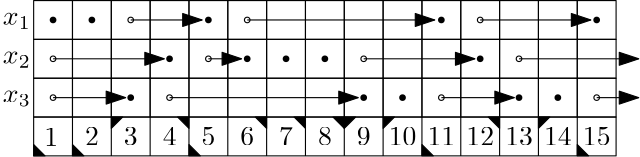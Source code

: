 <?xml version="1.0"?>
<!DOCTYPE ipe SYSTEM "ipe.dtd">
<ipe version="70005" creator="Ipe 7.1.1">
<info created="D:20140206094158" modified="D:20140206094158"/>
<ipestyle name="ipe6">
<symbol name="mark/circle(sx)" transformations="translations">
<path fill="sym-stroke">
0.6 0 0 0.6 0 0 e
0.4 0 0 0.4 0 0 e
</path>
</symbol>
<symbol name="mark/disk(sx)" transformations="translations">
<path fill="sym-stroke">
0.6 0 0 0.6 0 0 e
</path>
</symbol>
<symbol name="mark/fdisk(sfx)" transformations="translations">
<group>
<path fill="sym-fill">
0.5 0 0 0.5 0 0 e
</path>
<path fill="sym-stroke" fillrule="eofill">
0.6 0 0 0.6 0 0 e
0.4 0 0 0.4 0 0 e
</path>
</group>
</symbol>
<symbol name="mark/box(sx)" transformations="translations">
<path fill="sym-stroke" fillrule="eofill">
-0.6 -0.6 m
0.6 -0.6 l
0.6 0.6 l
-0.6 0.6 l
h
-0.4 -0.4 m
0.4 -0.4 l
0.4 0.4 l
-0.4 0.4 l
h
</path>
</symbol>
<symbol name="mark/square(sx)" transformations="translations">
<path fill="sym-stroke">
-0.6 -0.6 m
0.6 -0.6 l
0.6 0.6 l
-0.6 0.6 l
h
</path>
</symbol>
<symbol name="mark/fsquare(sfx)" transformations="translations">
<group>
<path fill="sym-fill">
-0.5 -0.5 m
0.5 -0.5 l
0.5 0.5 l
-0.5 0.5 l
h
</path>
<path fill="sym-stroke" fillrule="eofill">
-0.6 -0.6 m
0.6 -0.6 l
0.6 0.6 l
-0.6 0.6 l
0 -0.4 m
0.4 -0.4 l
0.4 0.4 l
-0.4 0.4 l
h
</path>
</group>
</symbol>
<symbol name="mark/cross(sx)" transformations="translations">
<group>
<path fill="sym-stroke">
-0.43 -0.57 m
0.57 0.43 l
0.43 0.57 l
-0.57 -0.43 l
h
</path>
<path fill="sym-stroke">
-0.43 0.57 m
0.57 -0.43 l
0.43 -0.57 l
-0.57 0.43 l
h
</path>
</group>
</symbol>
<pen name="heavier" value="0.8"/>
<pen name="fat" value="1.2"/>
<pen name="ultrafat" value="2"/>
<symbolsize name="large" value="5"/>
<symbolsize name="small" value="2"/>
<symbolsize name="tiny" value="1.1"/>
<arrowsize name="large" value="10"/>
<arrowsize name="small" value="5"/>
<arrowsize name="tiny" value="3"/>
<color name="red" value="1 0 0"/>
<color name="green" value="0 1 0"/>
<color name="blue" value="0 0 1"/>
<color name="yellow" value="1 1 0"/>
<color name="gray1" value="0.125"/>
<color name="gray2" value="0.25"/>
<color name="gray3" value="0.375"/>
<color name="gray4" value="0.5"/>
<color name="gray5" value="0.625"/>
<color name="gray6" value="0.75"/>
<color name="gray7" value="0.875"/>
<dashstyle name="dashed" value="[4] 0"/>
<dashstyle name="dotted" value="[1 3] 0"/>
<dashstyle name="dash dotted" value="[4 2 1 2] 0"/>
<dashstyle name="dash dot dotted" value="[4 2 1 2 1 2] 0"/>
<textsize name="large" value="\large"/>
<textsize name="Large" value="\Large"/>
<textsize name="LARGE" value="\LARGE"/>
<textsize name="huge" value="\huge"/>
<textsize name="Huge" value="\Huge"/>
<textsize name="small" value="\small"/>
<textsize name="footnote" value="\footnotesize"/>
<textsize name="tiny" value="\tiny"/>
<textstyle name="center" begin="\begin{center}" end="\end{center}"/>
<textstyle name="itemize" begin="\begin{itemize}" end="\end{itemize}"/>
<textstyle name="item" begin="\begin{itemize}\item{}" end="\end{itemize}"/>
</ipestyle>
<page>
<layer name="alpha"/>
<view layers="alpha" active="alpha"/>
<text layer="alpha" matrix="1 0 0 1 272.949 107.325" transformations="translations" pos="-191.797 -7.6389" stroke="black" type="label" valign="bottom" size="10">3</text>
<text matrix="1 0 0 1 272.949 107.325" transformations="translations" pos="-107.925 -7.6389" stroke="black" type="label" valign="bottom" size="10">9</text>
<text matrix="1 0 0 1 272.949 107.325" transformations="translations" pos="-96.4417 -7.6389" stroke="black" type="label" valign="bottom" size="10">10</text>
<text matrix="1 0 0 1 272.949 107.325" transformations="translations" pos="-54.506 -7.6389" stroke="black" type="label" valign="bottom" size="10">13</text>
<text matrix="1 0 0 1 272.949 107.325" transformations="translations" pos="-40.5274 -7.6389" stroke="black" type="label" valign="bottom" size="10">14</text>
<text matrix="1 0 0 1 272.949 107.325" transformations="translations" pos="-220.476 -7.87327" stroke="black" type="label" valign="bottom" size="10">1</text>
<text matrix="1 0 0 1 272.949 107.325" transformations="translations" pos="-205.775 -7.6389" stroke="black" type="label" valign="bottom" size="10">2</text>
<text matrix="1 0 0 1 272.949 107.325" transformations="translations" pos="-163.84 -7.6389" stroke="black" type="label" valign="bottom" size="10">5</text>
<text matrix="1 0 0 1 272.949 107.325" transformations="translations" pos="-82.4631 -7.6389" stroke="black" type="label" valign="bottom" size="10">11</text>
<text matrix="1 0 0 1 272.949 107.325" transformations="translations" pos="-26.5488 -7.6389" stroke="black" type="label" valign="bottom" size="10">15</text>
<text matrix="1 0 0 1 272.949 107.325" transformations="translations" pos="-177.818 -7.6389" stroke="black" type="label" valign="bottom" size="10">4</text>
<text matrix="1 0 0 1 272.949 107.325" transformations="translations" pos="-149.861 -7.6389" stroke="black" type="label" valign="bottom" size="10">6</text>
<text matrix="1 0 0 1 272.949 107.325" transformations="translations" pos="-135.882 -7.6389" stroke="black" type="label" valign="bottom" size="10">7</text>
<text matrix="1 0 0 1 272.949 107.325" transformations="translations" pos="-121.904 -7.6389" stroke="black" type="label" valign="bottom" size="10">8</text>
<text matrix="1 0 0 1 272.949 107.325" transformations="translations" pos="-68.4846 -7.6389" stroke="black" type="label" valign="bottom" size="10">12</text>
<path matrix="1 0 0 1 272.949 107.325" stroke="black" pen="0.4">
-210.275 2.56039 m
-224.253 2.56039 l
-224.253 -11.4182 l
-210.275 -11.4182 l
h
-196.296 2.56039 m
-210.275 2.56039 l
-210.275 -11.4182 l
-196.296 -11.4182 l
h
-182.317 2.56039 m
-196.296 2.56039 l
-196.296 -11.4182 l
-182.317 -11.4182 l
h
-168.339 2.56039 m
-182.317 2.56039 l
-182.317 -11.4182 l
-168.339 -11.4182 l
h
-154.36 2.56039 m
-168.339 2.56039 l
-168.339 -11.4182 l
-154.36 -11.4182 l
h
-140.382 2.56039 m
-154.36 2.56039 l
-154.36 -11.4182 l
-140.382 -11.4182 l
h
-126.403 2.56039 m
-140.382 2.56039 l
-140.382 -11.4182 l
-126.403 -11.4182 l
h
-112.425 2.56039 m
-126.403 2.56039 l
-126.403 -11.4182 l
-112.425 -11.4182 l
h
-98.446 2.56039 m
-112.425 2.56039 l
-112.425 -11.4182 l
-98.446 -11.4182 l
h
-84.4674 2.56039 m
-98.446 2.56039 l
-98.446 -11.4182 l
-84.4674 -11.4182 l
h
-70.4888 2.56039 m
-84.4674 2.56039 l
-84.4674 -11.4182 l
-70.4888 -11.4182 l
h
-56.5103 2.56039 m
-70.4888 2.56039 l
-70.4888 -11.4182 l
-56.5103 -11.4182 l
h
-42.5317 2.56039 m
-56.5103 2.56039 l
-56.5103 -11.4182 l
-42.5317 -11.4182 l
h
-28.5531 2.56039 m
-42.5317 2.56039 l
-42.5317 -11.4182 l
-28.5531 -11.4182 l
h
-14.5745 2.56039 m
-28.5531 2.56039 l
-28.5531 -11.4182 l
-14.5745 -11.4182 l
h
</path>
<path matrix="1 0 0 1 272.949 107.325" stroke="black" pen="0.4">
-210.275 16.539 m
-224.253 16.539 l
-224.253 2.56039 l
-210.275 2.56039 l
h
</path>
<path matrix="1 0 0 1 272.949 107.325" stroke="black" pen="0.4">
-196.296 16.539 m
-210.275 16.539 l
-210.275 2.56039 l
-196.296 2.56039 l
h
</path>
<path matrix="1 0 0 1 272.949 107.325" stroke="black" pen="0.4">
-182.317 16.539 m
-196.296 16.539 l
-196.296 2.56039 l
-182.317 2.56039 l
h
</path>
<path matrix="1 0 0 1 272.949 107.325" stroke="black" pen="0.4">
-168.339 16.539 m
-182.317 16.539 l
-182.317 2.56039 l
-168.339 2.56039 l
h
</path>
<path matrix="1 0 0 1 272.949 107.325" stroke="black" pen="0.4">
-154.36 16.539 m
-168.339 16.539 l
-168.339 2.56039 l
-154.36 2.56039 l
h
</path>
<path matrix="1 0 0 1 272.949 107.325" stroke="black" pen="0.4">
-140.382 16.539 m
-154.36 16.539 l
-154.36 2.56039 l
-140.382 2.56039 l
h
</path>
<path matrix="1 0 0 1 272.949 107.325" stroke="black" pen="0.4">
-126.403 16.539 m
-140.382 16.539 l
-140.382 2.56039 l
-126.403 2.56039 l
h
</path>
<path matrix="1 0 0 1 272.949 107.325" stroke="black" pen="0.4">
-112.425 16.539 m
-126.403 16.539 l
-126.403 2.56039 l
-112.425 2.56039 l
h
</path>
<path matrix="1 0 0 1 272.949 107.325" stroke="black" pen="0.4">
-98.446 16.539 m
-112.425 16.539 l
-112.425 2.56039 l
-98.446 2.56039 l
h
</path>
<path matrix="1 0 0 1 272.949 107.325" stroke="black" pen="0.4">
-84.4674 16.539 m
-98.446 16.539 l
-98.446 2.56039 l
-84.4674 2.56039 l
h
</path>
<path matrix="1 0 0 1 272.949 107.325" stroke="black" pen="0.4">
-70.4888 16.539 m
-84.4674 16.539 l
-84.4674 2.56039 l
-70.4888 2.56039 l
h
</path>
<path matrix="1 0 0 1 272.949 107.325" stroke="black" pen="0.4">
-56.5103 16.539 m
-70.4888 16.539 l
-70.4888 2.56039 l
-56.5103 2.56039 l
h
</path>
<path matrix="1 0 0 1 272.949 107.325" stroke="black" pen="0.4">
-42.5317 16.539 m
-56.5103 16.539 l
-56.5103 2.56039 l
-42.5317 2.56039 l
h
</path>
<path matrix="1 0 0 1 272.949 107.325" stroke="black" pen="0.4">
-28.5531 16.539 m
-42.5317 16.539 l
-42.5317 2.56039 l
-28.5531 2.56039 l
h
</path>
<path matrix="1 0 0 1 272.949 107.325" stroke="black" pen="0.4">
-14.5745 16.539 m
-28.5531 16.539 l
-28.5531 2.56039 l
-14.5745 2.56039 l
h
</path>
<use matrix="1 0 0 1 272.949 107.325" name="mark/disk(sx)" pos="-189.306 9.54969" size="2" stroke="black"/>
<use matrix="1 0 0 1 272.949 107.325" name="mark/disk(sx)" pos="-105.435 9.54969" size="2" stroke="black"/>
<use matrix="1 0 0 1 272.949 107.325" name="mark/disk(sx)" pos="-91.4567 9.54969" size="2" stroke="black"/>
<use matrix="1 0 0 1 272.949 107.325" name="mark/disk(sx)" pos="-49.521 9.54969" size="2" stroke="black"/>
<use matrix="1 0 0 1 272.949 107.325" name="mark/disk(sx)" pos="-35.5424 9.54969" size="2" stroke="black"/>
<use matrix="1 0 0 1 272.949 107.325" name="mark/circle(sx)" pos="-217.264 9.54969" size="2" stroke="black"/>
<use matrix="1 0 0 1 272.949 107.325" name="mark/circle(sx)" pos="-175.328 9.54969" size="2" stroke="black"/>
<use matrix="1 0 0 1 272.949 107.325" name="mark/circle(sx)" pos="-77.4781 9.54969" size="2" stroke="black"/>
<use matrix="1 0 0 1 272.949 107.325" name="mark/circle(sx)" pos="-21.5638 9.54969" size="2" stroke="black"/>
<path matrix="1 0 0 1 272.949 107.325" stroke="black" pen="0.4">
-210.275 30.5176 m
-224.253 30.5176 l
-224.253 16.539 l
-210.275 16.539 l
h
</path>
<path matrix="1 0 0 1 272.949 107.325" stroke="black" pen="0.4">
-196.296 30.5176 m
-210.275 30.5176 l
-210.275 16.539 l
-196.296 16.539 l
h
</path>
<path matrix="1 0 0 1 272.949 107.325" stroke="black" pen="0.4">
-182.317 30.5176 m
-196.296 30.5176 l
-196.296 16.539 l
-182.317 16.539 l
h
</path>
<path matrix="1 0 0 1 272.949 107.325" stroke="black" pen="0.4">
-168.339 30.5176 m
-182.317 30.5176 l
-182.317 16.539 l
-168.339 16.539 l
h
</path>
<path matrix="1 0 0 1 272.949 107.325" stroke="black" pen="0.4">
-154.36 30.5176 m
-168.339 30.5176 l
-168.339 16.539 l
-154.36 16.539 l
h
</path>
<path matrix="1 0 0 1 272.949 107.325" stroke="black" pen="0.4">
-140.382 30.5176 m
-154.36 30.5176 l
-154.36 16.539 l
-140.382 16.539 l
h
</path>
<path matrix="1 0 0 1 272.949 107.325" stroke="black" pen="0.4">
-126.403 30.5176 m
-140.382 30.5176 l
-140.382 16.539 l
-126.403 16.539 l
h
</path>
<path matrix="1 0 0 1 272.949 107.325" stroke="black" pen="0.4">
-112.425 30.5176 m
-126.403 30.5176 l
-126.403 16.539 l
-112.425 16.539 l
h
</path>
<path matrix="1 0 0 1 272.949 107.325" stroke="black" pen="0.4">
-98.446 30.5176 m
-112.425 30.5176 l
-112.425 16.539 l
-98.446 16.539 l
h
</path>
<path matrix="1 0 0 1 272.949 107.325" stroke="black" pen="0.4">
-84.4674 30.5176 m
-98.446 30.5176 l
-98.446 16.539 l
-84.4674 16.539 l
h
</path>
<path matrix="1 0 0 1 272.949 107.325" stroke="black" pen="0.4">
-70.4888 30.5176 m
-84.4674 30.5176 l
-84.4674 16.539 l
-70.4888 16.539 l
h
</path>
<path matrix="1 0 0 1 272.949 107.325" stroke="black" pen="0.4">
-56.5103 30.5176 m
-70.4888 30.5176 l
-70.4888 16.539 l
-56.5103 16.539 l
h
</path>
<path matrix="1 0 0 1 272.949 107.325" stroke="black" pen="0.4">
-42.5317 30.5176 m
-56.5103 30.5176 l
-56.5103 16.539 l
-42.5317 16.539 l
h
</path>
<path matrix="1 0 0 1 272.949 107.325" stroke="black" pen="0.4">
-28.5531 30.5176 m
-42.5317 30.5176 l
-42.5317 16.539 l
-28.5531 16.539 l
h
</path>
<path matrix="1 0 0 1 272.949 107.325" stroke="black" pen="0.4">
-14.5745 30.5176 m
-28.5531 30.5176 l
-28.5531 16.539 l
-14.5745 16.539 l
h
</path>
<use matrix="1 0 0 1 272.949 107.325" name="mark/disk(sx)" pos="-175.328 23.5283" size="2" stroke="black"/>
<use matrix="1 0 0 1 272.949 107.325" name="mark/disk(sx)" pos="-147.371 23.5283" size="2" stroke="black"/>
<use matrix="1 0 0 1 272.949 107.325" name="mark/disk(sx)" pos="-133.393 23.5283" size="2" stroke="black"/>
<use matrix="1 0 0 1 272.949 107.325" name="mark/disk(sx)" pos="-119.414 23.5283" size="2" stroke="black"/>
<use matrix="1 0 0 1 272.949 107.325" name="mark/disk(sx)" pos="-63.4996 23.5283" size="2" stroke="black"/>
<use matrix="1 0 0 1 272.949 107.325" name="mark/circle(sx)" pos="-217.264 23.5283" size="2" stroke="black"/>
<use matrix="1 0 0 1 272.949 107.325" name="mark/circle(sx)" pos="-161.35 23.5283" size="2" stroke="black"/>
<use matrix="1 0 0 1 272.949 107.325" name="mark/circle(sx)" pos="-105.436 23.5283" size="2" stroke="black"/>
<use matrix="1 0 0 1 272.949 107.325" name="mark/circle(sx)" pos="-49.521 23.5283" size="2" stroke="black"/>
<path matrix="1 0 0 1 272.949 107.325" stroke="black" pen="0.4">
-210.275 44.4962 m
-224.253 44.4962 l
-224.253 30.5176 l
-210.275 30.5176 l
h
</path>
<path matrix="1 0 0 1 272.949 107.325" stroke="black" pen="0.4">
-196.296 44.4962 m
-210.275 44.4962 l
-210.275 30.5176 l
-196.296 30.5176 l
h
</path>
<path matrix="1 0 0 1 272.949 107.325" stroke="black" pen="0.4">
-182.317 44.4962 m
-196.296 44.4962 l
-196.296 30.5176 l
-182.317 30.5176 l
h
</path>
<path matrix="1 0 0 1 272.949 107.325" stroke="black" pen="0.4">
-168.339 44.4962 m
-182.317 44.4962 l
-182.317 30.5176 l
-168.339 30.5176 l
h
</path>
<path matrix="1 0 0 1 272.949 107.325" stroke="black" pen="0.4">
-154.36 44.4962 m
-168.339 44.4962 l
-168.339 30.5176 l
-154.36 30.5176 l
h
</path>
<path matrix="1 0 0 1 272.949 107.325" stroke="black" pen="0.4">
-140.382 44.4962 m
-154.36 44.4962 l
-154.36 30.5176 l
-140.382 30.5176 l
h
</path>
<path matrix="1 0 0 1 272.949 107.325" stroke="black" pen="0.4">
-126.403 44.4962 m
-140.382 44.4962 l
-140.382 30.5176 l
-126.403 30.5176 l
h
</path>
<path matrix="1 0 0 1 272.949 107.325" stroke="black" pen="0.4">
-112.425 44.4962 m
-126.403 44.4962 l
-126.403 30.5176 l
-112.425 30.5176 l
h
</path>
<path matrix="1 0 0 1 272.949 107.325" stroke="black" pen="0.4">
-98.446 44.4962 m
-112.425 44.4962 l
-112.425 30.5176 l
-98.446 30.5176 l
h
</path>
<path matrix="1 0 0 1 272.949 107.325" stroke="black" pen="0.4">
-84.4674 44.4962 m
-98.446 44.4962 l
-98.446 30.5176 l
-84.4674 30.5176 l
h
</path>
<path matrix="1 0 0 1 272.949 107.325" stroke="black" pen="0.4">
-70.4888 44.4962 m
-84.4674 44.4962 l
-84.4674 30.5176 l
-70.4888 30.5176 l
h
</path>
<path matrix="1 0 0 1 272.949 107.325" stroke="black" pen="0.4">
-56.5103 44.4962 m
-70.4888 44.4962 l
-70.4888 30.5176 l
-56.5103 30.5176 l
h
</path>
<path matrix="1 0 0 1 272.949 107.325" stroke="black" pen="0.4">
-42.5317 44.4962 m
-56.5103 44.4962 l
-56.5103 30.5176 l
-42.5317 30.5176 l
h
</path>
<path matrix="1 0 0 1 272.949 107.325" stroke="black" pen="0.4">
-28.5531 44.4962 m
-42.5317 44.4962 l
-42.5317 30.5176 l
-28.5531 30.5176 l
h
</path>
<path matrix="1 0 0 1 272.949 107.325" stroke="black" pen="0.4">
-14.5745 44.4962 m
-28.5531 44.4962 l
-28.5531 30.5176 l
-14.5745 30.5176 l
h
</path>
<use matrix="1 0 0 1 272.949 107.325" name="mark/disk(sx)" pos="-217.264 37.5069" size="2" stroke="black"/>
<use matrix="1 0 0 1 272.949 107.325" name="mark/disk(sx)" pos="-203.286 37.5069" size="2" stroke="black"/>
<use matrix="1 0 0 1 272.949 107.325" name="mark/disk(sx)" pos="-161.35 37.5069" size="2" stroke="black"/>
<use matrix="1 0 0 1 272.949 107.325" name="mark/disk(sx)" pos="-77.4781 37.5069" size="2" stroke="black"/>
<use matrix="1 0 0 1 272.949 107.325" name="mark/disk(sx)" pos="-21.5638 37.5069" size="2" stroke="black"/>
<use matrix="1 0 0 1 272.949 107.325" name="mark/circle(sx)" pos="-189.306 37.5069" size="2" stroke="black"/>
<path matrix="1 0 0 1 272.949 107.325" stroke="black" pen="0.4" arrow="normal/7">
-217.264 9.54969 m
-191.137 9.54969 l
</path>
<path matrix="1 0 0 1 272.949 107.325" stroke="black" pen="0.4" arrow="normal/7">
-175.328 9.54969 m
-107.406 9.54969 l
</path>
<path matrix="1 0 0 1 272.949 107.325" stroke="black" pen="0.4" arrow="normal/7">
-77.4781 9.54969 m
-51.214 9.54969 l
</path>
<path matrix="1 0 0 1 272.949 107.325" stroke="black" pen="0.4" arrow="normal/7">
-21.5638 9.54969 m
-6.42754 9.54969 l
</path>
<path matrix="1 0 0 1 272.949 107.325" stroke="black" pen="0.4" arrow="normal/7">
-217.264 23.5283 m
-177.228 23.5283 l
</path>
<path matrix="1 0 0 1 272.949 107.325" stroke="black" pen="0.4" arrow="normal/7">
-161.35 23.5283 m
-149.41 23.5283 l
</path>
<path matrix="1 0 0 1 272.949 107.325" stroke="black" pen="0.4" arrow="normal/7">
-105.436 23.5283 m
-65.4011 23.5283 l
</path>
<path matrix="1 0 0 1 272.949 107.325" stroke="black" pen="0.4" arrow="normal/7">
-49.521 23.5283 m
-6.42754 23.5283 l
</path>
<path matrix="1 0 0 1 272.949 107.325" stroke="black" pen="0.4" arrow="normal/7">
-189.306 37.5069 m
-163.598 37.5069 l
</path>
<use matrix="1 0 0 1 272.949 107.325" name="mark/circle(sx)" pos="-147.371 37.5069" size="2" stroke="black"/>
<path matrix="1 0 0 1 272.949 107.325" stroke="black" pen="0.4" arrow="normal/7">
-147.371 37.5069 m
-79.8663 37.5069 l
</path>
<use matrix="1 0 0 1 272.949 107.325" name="mark/circle(sx)" pos="-63.4995 37.5069" size="2" stroke="black"/>
<path matrix="1 0 0 1 272.949 107.325" stroke="black" pen="0.4" arrow="normal/7">
-63.4995 37.5069 m
-23.6745 37.5069 l
</path>
<text matrix="1 0 0 1 272.949 107.325" transformations="translations" pos="-235.367 34.2969" stroke="black" type="label" valign="bottom" size="10">$x_1$</text>
<text matrix="1 0 0 1 272.949 107.325" transformations="translations" pos="-235.367 20.3183" stroke="black" type="label" valign="bottom" size="10">$x_2$</text>
<text matrix="1 0 0 1 272.949 107.325" transformations="translations" pos="-235.367 6.33969" stroke="black" type="label" valign="bottom" size="10">$x_3$</text>
<path matrix="1 0 0 1 272.949 107.325" stroke="black" fill="black" dash="[15 1] 0" pen="0.4">
-168.339 2.56039 m
-172.427 2.56039 l
-168.339 -1.52761 l
h
</path>
<path matrix="1 0 0 1 272.949 107.325" stroke="black" fill="black" dash="[15 1] 0" pen="0.4">
-140.382 2.56039 m
-144.47 2.56039 l
-140.382 -1.52761 l
h
</path>
<path matrix="1 0 0 1 272.949 107.325" stroke="black" fill="black" dash="[15 1] 0" pen="0.4">
-126.403 2.56039 m
-130.491 2.56039 l
-126.403 -1.52761 l
h
</path>
<path matrix="1 0 0 1 272.949 107.325" stroke="black" fill="black" dash="[15 1] 0" pen="0.4">
-112.425 2.56039 m
-116.513 2.56039 l
-112.425 -1.52761 l
h
</path>
<path matrix="1 0 0 1 272.949 107.325" stroke="black" fill="black" dash="[15 1] 0" pen="0.4">
-56.5103 2.56039 m
-60.5983 2.56039 l
-56.5103 -1.52761 l
h
</path>
<path matrix="1 0 0 1 272.949 107.325" stroke="black" fill="black" dash="[15 1] 0" pen="0.4">
-196.296 2.56039 m
-196.296 -1.52761 l
-192.208 2.56039 l
h
</path>
<path matrix="1 0 0 1 272.949 107.325" stroke="black" fill="black" dash="[15 1] 0" pen="0.4">
-224.253 -11.4182 m
-220.165 -11.4182 l
-224.253 -7.3302 l
h
</path>
<path matrix="1 0 0 1 272.949 107.325" stroke="black" fill="black" dash="[15 1] 0" pen="0.4">
-210.275 -11.4182 m
-206.187 -11.4182 l
-210.275 -7.3302 l
h
</path>
<path matrix="1 0 0 1 272.949 107.325" stroke="black" fill="black" dash="[15 1] 0" pen="0.4">
-168.339 -11.4182 m
-164.251 -11.4182 l
-168.339 -7.3302 l
h
</path>
<path matrix="1 0 0 1 272.949 107.325" stroke="black" fill="black" dash="[15 1] 0" pen="0.4">
-84.4674 -11.4182 m
-80.3794 -11.4182 l
-84.4674 -7.3302 l
h
</path>
<path matrix="1 0 0 1 272.949 107.325" stroke="black" fill="black" dash="[15 1] 0" pen="0.4">
-28.5531 -11.4182 m
-24.4651 -11.4182 l
-28.5531 -7.3302 l
h
</path>
<path matrix="1 0 0 1 272.949 107.325" stroke="black" fill="black" dash="[15 1] 0" pen="0.4">
-112.425 2.56039 m
-112.425 -1.52761 l
-108.337 2.56039 l
h
</path>
<path matrix="1 0 0 1 272.949 107.325" stroke="black" fill="black" dash="[15 1] 0" pen="0.4">
-98.446 2.56039 m
-98.446 -1.52761 l
-94.358 2.56039 l
h
</path>
<path matrix="1 0 0 1 272.949 107.325" stroke="black" fill="black" dash="[15 1] 0" pen="0.4">
-42.5317 2.56039 m
-42.5317 -1.52761 l
-38.4437 2.56039 l
h
</path>
</page>
</ipe>
